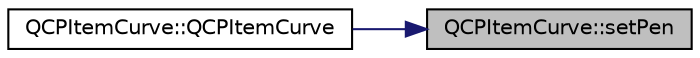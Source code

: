 digraph "QCPItemCurve::setPen"
{
 // LATEX_PDF_SIZE
  edge [fontname="Helvetica",fontsize="10",labelfontname="Helvetica",labelfontsize="10"];
  node [fontname="Helvetica",fontsize="10",shape=record];
  rankdir="RL";
  Node1 [label="QCPItemCurve::setPen",height=0.2,width=0.4,color="black", fillcolor="grey75", style="filled", fontcolor="black",tooltip=" "];
  Node1 -> Node2 [dir="back",color="midnightblue",fontsize="10",style="solid",fontname="Helvetica"];
  Node2 [label="QCPItemCurve::QCPItemCurve",height=0.2,width=0.4,color="black", fillcolor="white", style="filled",URL="$classQCPItemCurve.html#ac9b7508bb5c8827e1a7a6199f8c82bec",tooltip=" "];
}
